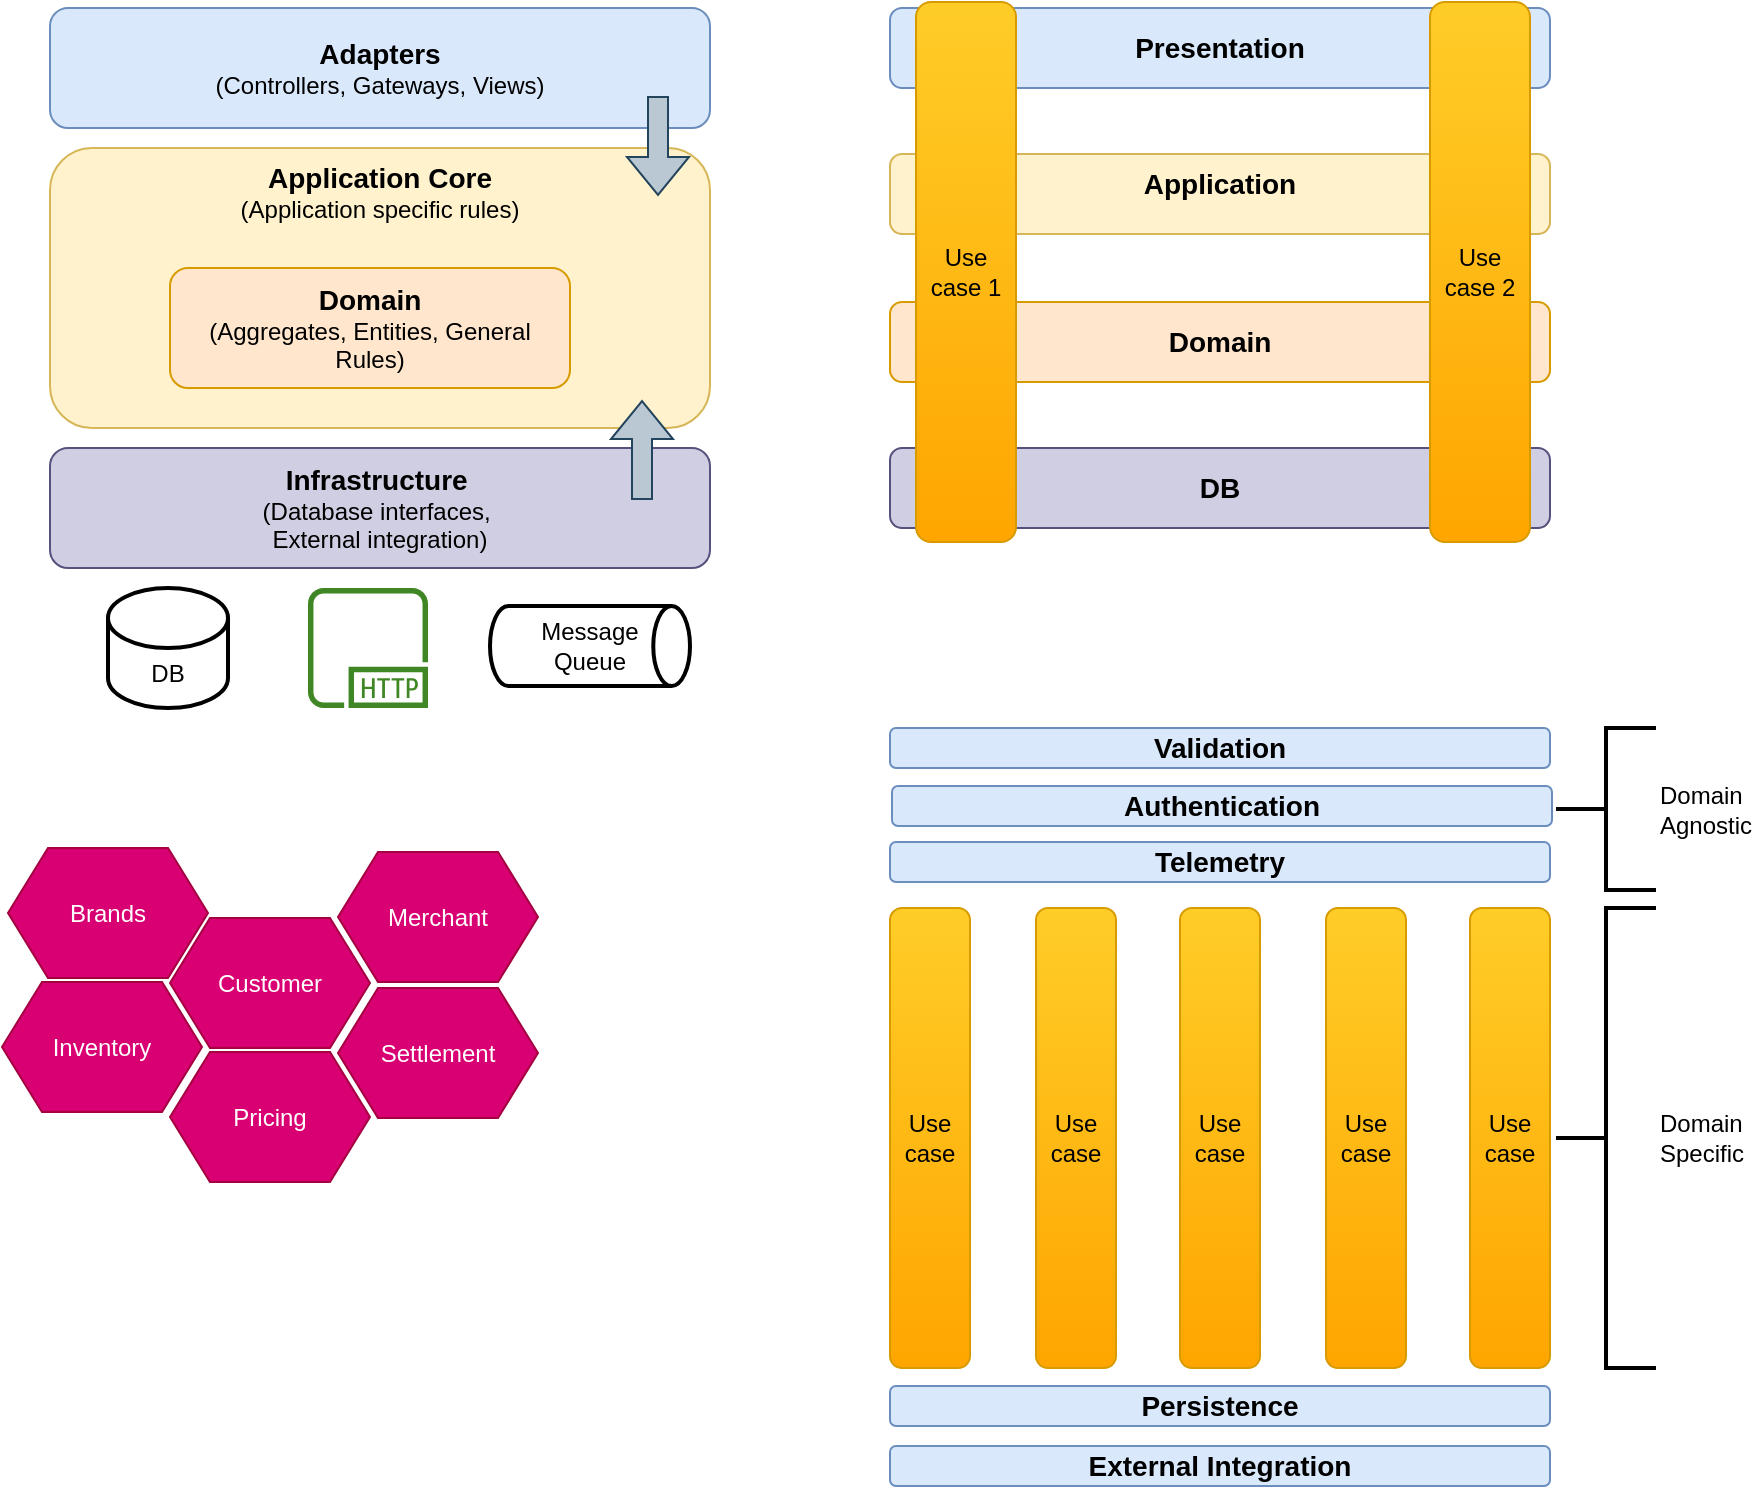 <mxfile version="21.6.8" type="device">
  <diagram name="Page-1" id="D97DsiwI30yEVbFVqgap">
    <mxGraphModel dx="1434" dy="835" grid="1" gridSize="10" guides="1" tooltips="1" connect="1" arrows="1" fold="1" page="1" pageScale="1" pageWidth="827" pageHeight="1169" math="0" shadow="0">
      <root>
        <mxCell id="0" />
        <mxCell id="1" parent="0" />
        <mxCell id="r2IGgMvphuUTzbttun9V-1" value="&lt;b&gt;&lt;font style=&quot;font-size: 14px;&quot;&gt;Infrastructure&lt;/font&gt;&lt;/b&gt;&amp;nbsp;&lt;br&gt;(Database interfaces,&amp;nbsp;&lt;br&gt;External integration)" style="rounded=1;whiteSpace=wrap;html=1;fillColor=#d0cee2;strokeColor=#56517e;" parent="1" vertex="1">
          <mxGeometry x="170" y="350" width="330" height="60" as="geometry" />
        </mxCell>
        <mxCell id="r2IGgMvphuUTzbttun9V-3" value="&lt;b style=&quot;font-size: 14px;&quot;&gt;Application Core&lt;/b&gt;&lt;br&gt;&lt;font style=&quot;font-size: 12px;&quot;&gt;(Application specific rules)&lt;/font&gt;" style="rounded=1;whiteSpace=wrap;html=1;verticalAlign=top;fillColor=#fff2cc;strokeColor=#d6b656;" parent="1" vertex="1">
          <mxGeometry x="170" y="200" width="330" height="140" as="geometry" />
        </mxCell>
        <mxCell id="r2IGgMvphuUTzbttun9V-5" value="&lt;b&gt;&lt;font style=&quot;font-size: 14px;&quot;&gt;Domain&lt;/font&gt;&lt;/b&gt;&lt;br&gt;(Aggregates, Entities, General Rules)" style="rounded=1;whiteSpace=wrap;html=1;fillColor=#ffe6cc;strokeColor=#d79b00;" parent="1" vertex="1">
          <mxGeometry x="230" y="260" width="200" height="60" as="geometry" />
        </mxCell>
        <mxCell id="r2IGgMvphuUTzbttun9V-6" value="&lt;span style=&quot;font-size: 14px;&quot;&gt;&lt;b&gt;Adapters&lt;/b&gt;&lt;/span&gt;&lt;br&gt;(Controllers, Gateways, Views)" style="rounded=1;whiteSpace=wrap;html=1;fillColor=#dae8fc;strokeColor=#6c8ebf;" parent="1" vertex="1">
          <mxGeometry x="170" y="130" width="330" height="60" as="geometry" />
        </mxCell>
        <mxCell id="r2IGgMvphuUTzbttun9V-7" value="" style="shape=flexArrow;endArrow=classic;html=1;rounded=0;fillColor=#bac8d3;strokeColor=#23445d;" parent="1" edge="1">
          <mxGeometry width="50" height="50" relative="1" as="geometry">
            <mxPoint x="474" y="174" as="sourcePoint" />
            <mxPoint x="474" y="224" as="targetPoint" />
          </mxGeometry>
        </mxCell>
        <mxCell id="r2IGgMvphuUTzbttun9V-8" value="" style="shape=flexArrow;endArrow=classic;html=1;rounded=0;fillColor=#bac8d3;strokeColor=#23445d;" parent="1" edge="1">
          <mxGeometry width="50" height="50" relative="1" as="geometry">
            <mxPoint x="466" y="376" as="sourcePoint" />
            <mxPoint x="466" y="326" as="targetPoint" />
          </mxGeometry>
        </mxCell>
        <mxCell id="r2IGgMvphuUTzbttun9V-11" value="DB" style="shape=cylinder3;whiteSpace=wrap;html=1;boundedLbl=1;backgroundOutline=1;size=15;strokeWidth=2;" parent="1" vertex="1">
          <mxGeometry x="199" y="420" width="60" height="60" as="geometry" />
        </mxCell>
        <mxCell id="r2IGgMvphuUTzbttun9V-12" value="" style="sketch=0;outlineConnect=0;fontColor=#232F3E;gradientColor=none;fillColor=#3F8624;strokeColor=none;dashed=0;verticalLabelPosition=bottom;verticalAlign=top;align=center;html=1;fontSize=12;fontStyle=0;aspect=fixed;pointerEvents=1;shape=mxgraph.aws4.http_protocol;" parent="1" vertex="1">
          <mxGeometry x="299" y="420" width="60" height="60" as="geometry" />
        </mxCell>
        <mxCell id="r2IGgMvphuUTzbttun9V-14" value="Message &lt;br&gt;Queue" style="strokeWidth=2;html=1;shape=mxgraph.flowchart.direct_data;whiteSpace=wrap;" parent="1" vertex="1">
          <mxGeometry x="390" y="429" width="100" height="40" as="geometry" />
        </mxCell>
        <mxCell id="r2IGgMvphuUTzbttun9V-15" value="&lt;span style=&quot;font-size: 14px;&quot;&gt;&lt;b&gt;DB&lt;/b&gt;&lt;/span&gt;" style="rounded=1;whiteSpace=wrap;html=1;fillColor=#d0cee2;strokeColor=#56517e;" parent="1" vertex="1">
          <mxGeometry x="590" y="350" width="330" height="40" as="geometry" />
        </mxCell>
        <mxCell id="r2IGgMvphuUTzbttun9V-16" value="&lt;span style=&quot;font-size: 14px;&quot;&gt;&lt;b&gt;Application&lt;/b&gt;&lt;/span&gt;" style="rounded=1;whiteSpace=wrap;html=1;verticalAlign=top;fillColor=#fff2cc;strokeColor=#d6b656;" parent="1" vertex="1">
          <mxGeometry x="590" y="203" width="330" height="40" as="geometry" />
        </mxCell>
        <mxCell id="r2IGgMvphuUTzbttun9V-17" value="&lt;b&gt;&lt;font style=&quot;font-size: 14px;&quot;&gt;Domain&lt;/font&gt;&lt;/b&gt;" style="rounded=1;whiteSpace=wrap;html=1;fillColor=#ffe6cc;strokeColor=#d79b00;" parent="1" vertex="1">
          <mxGeometry x="590" y="277" width="330" height="40" as="geometry" />
        </mxCell>
        <mxCell id="r2IGgMvphuUTzbttun9V-18" value="&lt;span style=&quot;font-size: 14px;&quot;&gt;&lt;b&gt;Presentation&lt;/b&gt;&lt;/span&gt;" style="rounded=1;whiteSpace=wrap;html=1;fillColor=#dae8fc;strokeColor=#6c8ebf;" parent="1" vertex="1">
          <mxGeometry x="590" y="130" width="330" height="40" as="geometry" />
        </mxCell>
        <mxCell id="r2IGgMvphuUTzbttun9V-21" value="Use case 1" style="rounded=1;whiteSpace=wrap;html=1;fillColor=#ffcd28;gradientColor=#ffa500;strokeColor=#d79b00;" parent="1" vertex="1">
          <mxGeometry x="603" y="127" width="50" height="270" as="geometry" />
        </mxCell>
        <mxCell id="r2IGgMvphuUTzbttun9V-23" value="Use case 2" style="rounded=1;whiteSpace=wrap;html=1;fillColor=#ffcd28;gradientColor=#ffa500;strokeColor=#d79b00;" parent="1" vertex="1">
          <mxGeometry x="860" y="127" width="50" height="270" as="geometry" />
        </mxCell>
        <mxCell id="r2IGgMvphuUTzbttun9V-24" value="Customer" style="shape=hexagon;perimeter=hexagonPerimeter2;whiteSpace=wrap;html=1;fixedSize=1;fillColor=#d80073;strokeColor=#A50040;fontColor=#ffffff;" parent="1" vertex="1">
          <mxGeometry x="230" y="585" width="100" height="65" as="geometry" />
        </mxCell>
        <mxCell id="r2IGgMvphuUTzbttun9V-25" value="Merchant" style="shape=hexagon;perimeter=hexagonPerimeter2;whiteSpace=wrap;html=1;fixedSize=1;fillColor=#d80073;strokeColor=#A50040;fontColor=#ffffff;" parent="1" vertex="1">
          <mxGeometry x="314" y="552" width="100" height="65" as="geometry" />
        </mxCell>
        <mxCell id="r2IGgMvphuUTzbttun9V-26" value="Inventory" style="shape=hexagon;perimeter=hexagonPerimeter2;whiteSpace=wrap;html=1;fixedSize=1;fillColor=#d80073;strokeColor=#A50040;fontColor=#ffffff;" parent="1" vertex="1">
          <mxGeometry x="146" y="617" width="100" height="65" as="geometry" />
        </mxCell>
        <mxCell id="r2IGgMvphuUTzbttun9V-27" value="Pricing" style="shape=hexagon;perimeter=hexagonPerimeter2;whiteSpace=wrap;html=1;fixedSize=1;fillColor=#d80073;strokeColor=#A50040;fontColor=#ffffff;" parent="1" vertex="1">
          <mxGeometry x="230" y="652" width="100" height="65" as="geometry" />
        </mxCell>
        <mxCell id="r2IGgMvphuUTzbttun9V-28" value="Settlement" style="shape=hexagon;perimeter=hexagonPerimeter2;whiteSpace=wrap;html=1;fixedSize=1;fillColor=#d80073;strokeColor=#A50040;fontColor=#ffffff;" parent="1" vertex="1">
          <mxGeometry x="314" y="620" width="100" height="65" as="geometry" />
        </mxCell>
        <mxCell id="r2IGgMvphuUTzbttun9V-29" value="Brands" style="shape=hexagon;perimeter=hexagonPerimeter2;whiteSpace=wrap;html=1;fixedSize=1;fillColor=#d80073;strokeColor=#A50040;fontColor=#ffffff;" parent="1" vertex="1">
          <mxGeometry x="149" y="550" width="100" height="65" as="geometry" />
        </mxCell>
        <mxCell id="9GPfSrh2yYS5uzBPdKd8-1" value="&lt;span style=&quot;font-size: 14px;&quot;&gt;&lt;b&gt;Validation&lt;/b&gt;&lt;/span&gt;" style="rounded=1;whiteSpace=wrap;html=1;fillColor=#dae8fc;strokeColor=#6c8ebf;" parent="1" vertex="1">
          <mxGeometry x="590" y="490" width="330" height="20" as="geometry" />
        </mxCell>
        <mxCell id="9GPfSrh2yYS5uzBPdKd8-2" value="&lt;span style=&quot;font-size: 14px;&quot;&gt;&lt;b&gt;Authentication&lt;/b&gt;&lt;/span&gt;" style="rounded=1;whiteSpace=wrap;html=1;fillColor=#dae8fc;strokeColor=#6c8ebf;" parent="1" vertex="1">
          <mxGeometry x="591" y="519" width="330" height="20" as="geometry" />
        </mxCell>
        <mxCell id="9GPfSrh2yYS5uzBPdKd8-3" value="&lt;span style=&quot;font-size: 14px;&quot;&gt;&lt;b&gt;Telemetry&lt;/b&gt;&lt;/span&gt;" style="rounded=1;whiteSpace=wrap;html=1;fillColor=#dae8fc;strokeColor=#6c8ebf;" parent="1" vertex="1">
          <mxGeometry x="590" y="547" width="330" height="20" as="geometry" />
        </mxCell>
        <mxCell id="9GPfSrh2yYS5uzBPdKd8-4" value="Use case" style="rounded=1;whiteSpace=wrap;html=1;fillColor=#ffcd28;gradientColor=#ffa500;strokeColor=#d79b00;" parent="1" vertex="1">
          <mxGeometry x="590" y="580" width="40" height="230" as="geometry" />
        </mxCell>
        <mxCell id="9GPfSrh2yYS5uzBPdKd8-5" value="Use case" style="rounded=1;whiteSpace=wrap;html=1;fillColor=#ffcd28;gradientColor=#ffa500;strokeColor=#d79b00;" parent="1" vertex="1">
          <mxGeometry x="808" y="580" width="40" height="230" as="geometry" />
        </mxCell>
        <mxCell id="9GPfSrh2yYS5uzBPdKd8-6" value="Use case" style="rounded=1;whiteSpace=wrap;html=1;fillColor=#ffcd28;gradientColor=#ffa500;strokeColor=#d79b00;" parent="1" vertex="1">
          <mxGeometry x="880" y="580" width="40" height="230" as="geometry" />
        </mxCell>
        <mxCell id="9GPfSrh2yYS5uzBPdKd8-7" value="Use case" style="rounded=1;whiteSpace=wrap;html=1;fillColor=#ffcd28;gradientColor=#ffa500;strokeColor=#d79b00;" parent="1" vertex="1">
          <mxGeometry x="663" y="580" width="40" height="230" as="geometry" />
        </mxCell>
        <mxCell id="9GPfSrh2yYS5uzBPdKd8-8" value="Use case" style="rounded=1;whiteSpace=wrap;html=1;fillColor=#ffcd28;gradientColor=#ffa500;strokeColor=#d79b00;" parent="1" vertex="1">
          <mxGeometry x="735" y="580" width="40" height="230" as="geometry" />
        </mxCell>
        <mxCell id="9GPfSrh2yYS5uzBPdKd8-9" value="&lt;span style=&quot;font-size: 14px;&quot;&gt;&lt;b&gt;Persistence&lt;/b&gt;&lt;/span&gt;" style="rounded=1;whiteSpace=wrap;html=1;fillColor=#dae8fc;strokeColor=#6c8ebf;" parent="1" vertex="1">
          <mxGeometry x="590" y="819" width="330" height="20" as="geometry" />
        </mxCell>
        <mxCell id="9GPfSrh2yYS5uzBPdKd8-10" value="&lt;span style=&quot;font-size: 14px;&quot;&gt;&lt;b&gt;External Integration&lt;/b&gt;&lt;/span&gt;" style="rounded=1;whiteSpace=wrap;html=1;fillColor=#dae8fc;strokeColor=#6c8ebf;" parent="1" vertex="1">
          <mxGeometry x="590" y="849" width="330" height="20" as="geometry" />
        </mxCell>
        <mxCell id="9GPfSrh2yYS5uzBPdKd8-11" value="Domain &lt;br&gt;Agnostic" style="strokeWidth=2;html=1;shape=mxgraph.flowchart.annotation_2;align=left;labelPosition=right;pointerEvents=1;" parent="1" vertex="1">
          <mxGeometry x="923" y="490" width="50" height="81" as="geometry" />
        </mxCell>
        <mxCell id="9GPfSrh2yYS5uzBPdKd8-12" value="Domain &lt;br&gt;Specific" style="strokeWidth=2;html=1;shape=mxgraph.flowchart.annotation_2;align=left;labelPosition=right;pointerEvents=1;" parent="1" vertex="1">
          <mxGeometry x="923" y="580" width="50" height="230" as="geometry" />
        </mxCell>
      </root>
    </mxGraphModel>
  </diagram>
</mxfile>
